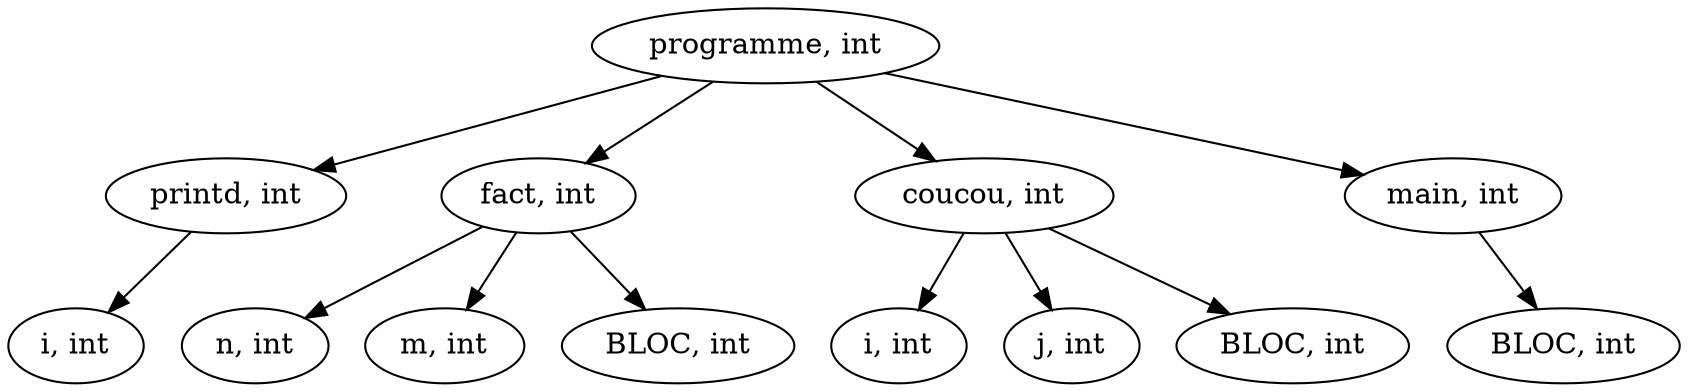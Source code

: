 //fichier DOT représentant le graph du fichier c analysé
digraph test {

node_0 [label="programme, int"];
node_2 [label="printd, int"];
node_3 [label="i, int"];
node_5 [label="fact, int"];
node_6 [label="n, int"];
node_7 [label="m, int"];
node_8 [label="BLOC, int"];
node_28 [label="coucou, int"];
node_29 [label="i, int"];
node_30 [label="j, int"];
node_31 [label="BLOC, int"];
node_38 [label="main, int"];
node_40 [label="BLOC, int"];
node_0 -> node_2;
node_0 -> node_5;
node_0 -> node_28;
node_0 -> node_38;
node_2 -> node_3;
node_5 -> node_6;
node_5 -> node_7;
node_5 -> node_8;
node_28 -> node_29;
node_28 -> node_30;
node_28 -> node_31;
node_38 -> node_40;
}